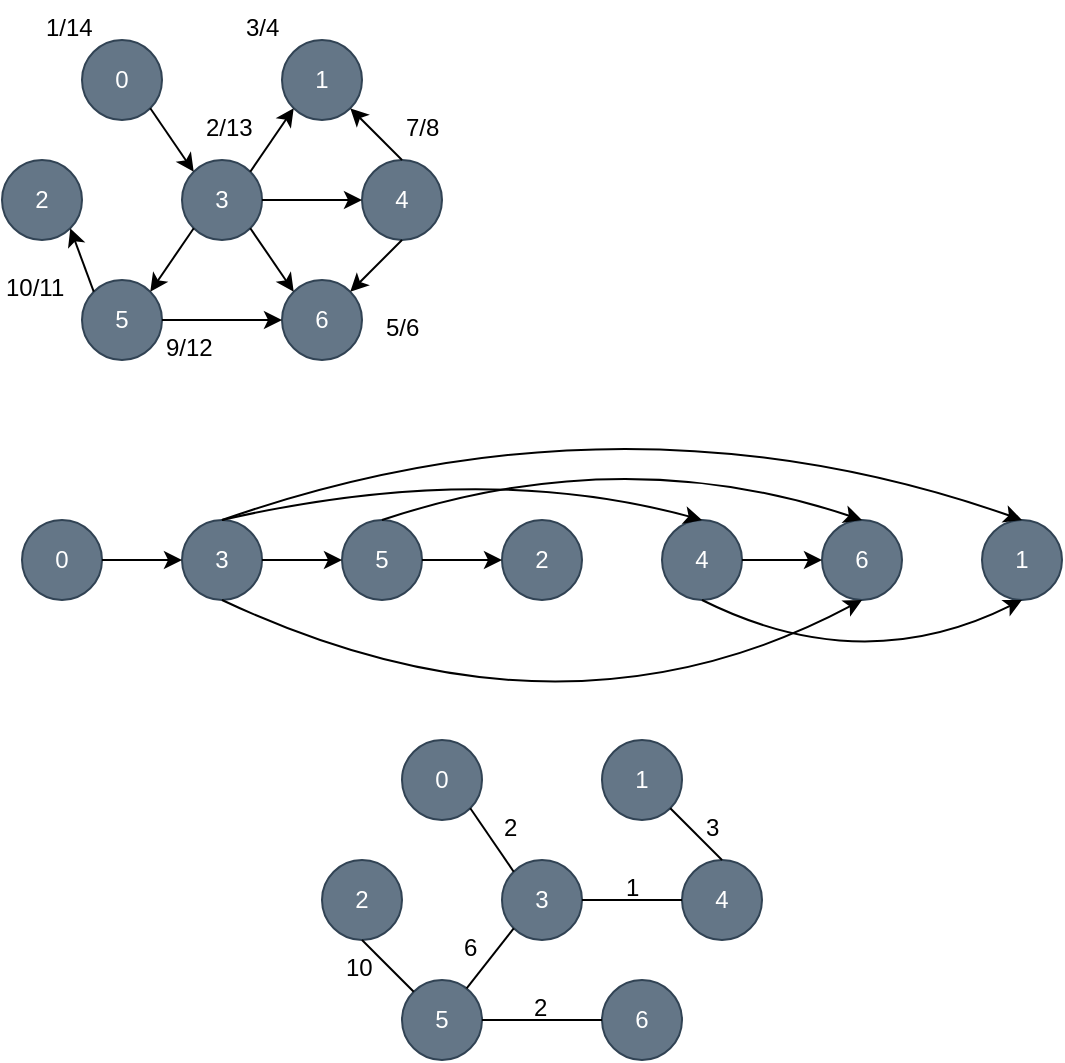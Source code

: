 <mxfile version="24.2.7" type="device">
  <diagram name="Страница — 1" id="Gz8Y4uP6j8lVro7vN51i">
    <mxGraphModel dx="600" dy="1253" grid="1" gridSize="10" guides="1" tooltips="1" connect="1" arrows="1" fold="1" page="1" pageScale="1" pageWidth="827" pageHeight="1169" math="0" shadow="0">
      <root>
        <mxCell id="0" />
        <mxCell id="1" parent="0" />
        <mxCell id="0i7wq5PaYFQ5ocxbWWNQ-1" value="0" style="ellipse;whiteSpace=wrap;html=1;fillColor=#647687;strokeColor=#314354;fontColor=#ffffff;" parent="1" vertex="1">
          <mxGeometry x="190" y="240" width="40" height="40" as="geometry" />
        </mxCell>
        <mxCell id="0i7wq5PaYFQ5ocxbWWNQ-2" value="1" style="ellipse;whiteSpace=wrap;html=1;fillColor=#647687;strokeColor=#314354;fontColor=#ffffff;" parent="1" vertex="1">
          <mxGeometry x="290" y="240" width="40" height="40" as="geometry" />
        </mxCell>
        <mxCell id="0i7wq5PaYFQ5ocxbWWNQ-3" value="6" style="ellipse;whiteSpace=wrap;html=1;fillColor=#647687;strokeColor=#314354;fontColor=#ffffff;" parent="1" vertex="1">
          <mxGeometry x="290" y="360" width="40" height="40" as="geometry" />
        </mxCell>
        <mxCell id="0i7wq5PaYFQ5ocxbWWNQ-4" value="5" style="ellipse;whiteSpace=wrap;html=1;fillColor=#647687;strokeColor=#314354;fontColor=#ffffff;" parent="1" vertex="1">
          <mxGeometry x="190" y="360" width="40" height="40" as="geometry" />
        </mxCell>
        <mxCell id="0i7wq5PaYFQ5ocxbWWNQ-5" value="2" style="ellipse;whiteSpace=wrap;html=1;fillColor=#647687;strokeColor=#314354;fontColor=#ffffff;" parent="1" vertex="1">
          <mxGeometry x="150" y="300" width="40" height="40" as="geometry" />
        </mxCell>
        <mxCell id="0i7wq5PaYFQ5ocxbWWNQ-6" value="3" style="ellipse;whiteSpace=wrap;html=1;fillColor=#647687;strokeColor=#314354;fontColor=#ffffff;" parent="1" vertex="1">
          <mxGeometry x="240" y="300" width="40" height="40" as="geometry" />
        </mxCell>
        <mxCell id="0i7wq5PaYFQ5ocxbWWNQ-7" value="4" style="ellipse;whiteSpace=wrap;html=1;fillColor=#647687;strokeColor=#314354;fontColor=#ffffff;" parent="1" vertex="1">
          <mxGeometry x="330" y="300" width="40" height="40" as="geometry" />
        </mxCell>
        <mxCell id="0i7wq5PaYFQ5ocxbWWNQ-9" value="" style="endArrow=classic;html=1;rounded=0;exitX=1;exitY=1;exitDx=0;exitDy=0;entryX=0;entryY=0;entryDx=0;entryDy=0;" parent="1" source="0i7wq5PaYFQ5ocxbWWNQ-1" target="0i7wq5PaYFQ5ocxbWWNQ-6" edge="1">
          <mxGeometry width="50" height="50" relative="1" as="geometry">
            <mxPoint x="380" y="350" as="sourcePoint" />
            <mxPoint x="430" y="300" as="targetPoint" />
          </mxGeometry>
        </mxCell>
        <mxCell id="0i7wq5PaYFQ5ocxbWWNQ-10" value="" style="endArrow=classic;html=1;rounded=0;exitX=1;exitY=0;exitDx=0;exitDy=0;entryX=0;entryY=1;entryDx=0;entryDy=0;" parent="1" source="0i7wq5PaYFQ5ocxbWWNQ-6" target="0i7wq5PaYFQ5ocxbWWNQ-2" edge="1">
          <mxGeometry width="50" height="50" relative="1" as="geometry">
            <mxPoint x="380" y="350" as="sourcePoint" />
            <mxPoint x="430" y="300" as="targetPoint" />
          </mxGeometry>
        </mxCell>
        <mxCell id="0i7wq5PaYFQ5ocxbWWNQ-11" value="" style="endArrow=classic;html=1;rounded=0;exitX=0.5;exitY=0;exitDx=0;exitDy=0;entryX=1;entryY=1;entryDx=0;entryDy=0;" parent="1" source="0i7wq5PaYFQ5ocxbWWNQ-7" target="0i7wq5PaYFQ5ocxbWWNQ-2" edge="1">
          <mxGeometry width="50" height="50" relative="1" as="geometry">
            <mxPoint x="380" y="350" as="sourcePoint" />
            <mxPoint x="430" y="300" as="targetPoint" />
          </mxGeometry>
        </mxCell>
        <mxCell id="0i7wq5PaYFQ5ocxbWWNQ-12" value="" style="endArrow=classic;html=1;rounded=0;exitX=1;exitY=0.5;exitDx=0;exitDy=0;entryX=0;entryY=0.5;entryDx=0;entryDy=0;" parent="1" source="0i7wq5PaYFQ5ocxbWWNQ-6" target="0i7wq5PaYFQ5ocxbWWNQ-7" edge="1">
          <mxGeometry width="50" height="50" relative="1" as="geometry">
            <mxPoint x="380" y="350" as="sourcePoint" />
            <mxPoint x="430" y="300" as="targetPoint" />
          </mxGeometry>
        </mxCell>
        <mxCell id="0i7wq5PaYFQ5ocxbWWNQ-13" value="" style="endArrow=classic;html=1;rounded=0;exitX=0.5;exitY=1;exitDx=0;exitDy=0;entryX=1;entryY=0;entryDx=0;entryDy=0;" parent="1" source="0i7wq5PaYFQ5ocxbWWNQ-7" target="0i7wq5PaYFQ5ocxbWWNQ-3" edge="1">
          <mxGeometry width="50" height="50" relative="1" as="geometry">
            <mxPoint x="380" y="350" as="sourcePoint" />
            <mxPoint x="430" y="300" as="targetPoint" />
          </mxGeometry>
        </mxCell>
        <mxCell id="0i7wq5PaYFQ5ocxbWWNQ-14" value="" style="endArrow=classic;html=1;rounded=0;exitX=1;exitY=1;exitDx=0;exitDy=0;entryX=0;entryY=0;entryDx=0;entryDy=0;" parent="1" source="0i7wq5PaYFQ5ocxbWWNQ-6" target="0i7wq5PaYFQ5ocxbWWNQ-3" edge="1">
          <mxGeometry width="50" height="50" relative="1" as="geometry">
            <mxPoint x="380" y="350" as="sourcePoint" />
            <mxPoint x="430" y="300" as="targetPoint" />
          </mxGeometry>
        </mxCell>
        <mxCell id="0i7wq5PaYFQ5ocxbWWNQ-15" value="" style="endArrow=classic;html=1;rounded=0;exitX=0;exitY=1;exitDx=0;exitDy=0;entryX=1;entryY=0;entryDx=0;entryDy=0;" parent="1" source="0i7wq5PaYFQ5ocxbWWNQ-6" target="0i7wq5PaYFQ5ocxbWWNQ-4" edge="1">
          <mxGeometry width="50" height="50" relative="1" as="geometry">
            <mxPoint x="380" y="350" as="sourcePoint" />
            <mxPoint x="430" y="300" as="targetPoint" />
          </mxGeometry>
        </mxCell>
        <mxCell id="0i7wq5PaYFQ5ocxbWWNQ-16" value="" style="endArrow=classic;html=1;rounded=0;exitX=1;exitY=0.5;exitDx=0;exitDy=0;entryX=0;entryY=0.5;entryDx=0;entryDy=0;" parent="1" source="0i7wq5PaYFQ5ocxbWWNQ-4" target="0i7wq5PaYFQ5ocxbWWNQ-3" edge="1">
          <mxGeometry width="50" height="50" relative="1" as="geometry">
            <mxPoint x="380" y="350" as="sourcePoint" />
            <mxPoint x="430" y="300" as="targetPoint" />
          </mxGeometry>
        </mxCell>
        <mxCell id="0i7wq5PaYFQ5ocxbWWNQ-17" value="" style="endArrow=classic;html=1;rounded=0;exitX=0;exitY=0;exitDx=0;exitDy=0;entryX=1;entryY=1;entryDx=0;entryDy=0;" parent="1" source="0i7wq5PaYFQ5ocxbWWNQ-4" target="0i7wq5PaYFQ5ocxbWWNQ-5" edge="1">
          <mxGeometry width="50" height="50" relative="1" as="geometry">
            <mxPoint x="380" y="350" as="sourcePoint" />
            <mxPoint x="430" y="300" as="targetPoint" />
          </mxGeometry>
        </mxCell>
        <mxCell id="SAXcW1KYLPt2JDvEqiPW-1" value="&lt;div style=&quot;text-align: center;&quot;&gt;&lt;span style=&quot;background-color: initial;&quot;&gt;1/14&lt;/span&gt;&lt;/div&gt;" style="text;whiteSpace=wrap;html=1;" vertex="1" parent="1">
          <mxGeometry x="170" y="220" width="20" height="20" as="geometry" />
        </mxCell>
        <mxCell id="SAXcW1KYLPt2JDvEqiPW-3" value="&lt;div style=&quot;text-align: center;&quot;&gt;&lt;span style=&quot;background-color: initial;&quot;&gt;2/13&lt;/span&gt;&lt;/div&gt;" style="text;whiteSpace=wrap;html=1;" vertex="1" parent="1">
          <mxGeometry x="250" y="270" width="20" height="20" as="geometry" />
        </mxCell>
        <mxCell id="SAXcW1KYLPt2JDvEqiPW-22" value="&lt;div style=&quot;text-align: center;&quot;&gt;&lt;span style=&quot;background-color: initial;&quot;&gt;3/4&lt;/span&gt;&lt;/div&gt;" style="text;whiteSpace=wrap;html=1;" vertex="1" parent="1">
          <mxGeometry x="270" y="220" width="20" height="20" as="geometry" />
        </mxCell>
        <mxCell id="SAXcW1KYLPt2JDvEqiPW-45" value="&lt;div style=&quot;text-align: center;&quot;&gt;&lt;span style=&quot;background-color: initial;&quot;&gt;5/6&lt;/span&gt;&lt;/div&gt;" style="text;whiteSpace=wrap;html=1;" vertex="1" parent="1">
          <mxGeometry x="340" y="370" width="20" height="20" as="geometry" />
        </mxCell>
        <mxCell id="SAXcW1KYLPt2JDvEqiPW-46" value="&lt;div style=&quot;text-align: center;&quot;&gt;&lt;span style=&quot;background-color: initial;&quot;&gt;7/8&lt;/span&gt;&lt;/div&gt;" style="text;whiteSpace=wrap;html=1;" vertex="1" parent="1">
          <mxGeometry x="350" y="270" width="20" height="20" as="geometry" />
        </mxCell>
        <mxCell id="SAXcW1KYLPt2JDvEqiPW-47" value="&lt;div style=&quot;text-align: center;&quot;&gt;&lt;span style=&quot;background-color: initial;&quot;&gt;9/12&lt;/span&gt;&lt;/div&gt;" style="text;whiteSpace=wrap;html=1;" vertex="1" parent="1">
          <mxGeometry x="230" y="380" width="20" height="20" as="geometry" />
        </mxCell>
        <mxCell id="SAXcW1KYLPt2JDvEqiPW-48" value="&lt;div style=&quot;text-align: center;&quot;&gt;&lt;span style=&quot;background-color: initial;&quot;&gt;10/11&lt;/span&gt;&lt;/div&gt;" style="text;whiteSpace=wrap;html=1;" vertex="1" parent="1">
          <mxGeometry x="150" y="350" width="20" height="20" as="geometry" />
        </mxCell>
        <mxCell id="SAXcW1KYLPt2JDvEqiPW-49" value="0" style="ellipse;whiteSpace=wrap;html=1;fillColor=#647687;strokeColor=#314354;fontColor=#ffffff;" vertex="1" parent="1">
          <mxGeometry x="160" y="480" width="40" height="40" as="geometry" />
        </mxCell>
        <mxCell id="SAXcW1KYLPt2JDvEqiPW-50" value="3" style="ellipse;whiteSpace=wrap;html=1;fillColor=#647687;strokeColor=#314354;fontColor=#ffffff;" vertex="1" parent="1">
          <mxGeometry x="240" y="480" width="40" height="40" as="geometry" />
        </mxCell>
        <mxCell id="SAXcW1KYLPt2JDvEqiPW-51" value="5" style="ellipse;whiteSpace=wrap;html=1;fillColor=#647687;strokeColor=#314354;fontColor=#ffffff;" vertex="1" parent="1">
          <mxGeometry x="320" y="480" width="40" height="40" as="geometry" />
        </mxCell>
        <mxCell id="SAXcW1KYLPt2JDvEqiPW-52" value="2" style="ellipse;whiteSpace=wrap;html=1;fillColor=#647687;strokeColor=#314354;fontColor=#ffffff;" vertex="1" parent="1">
          <mxGeometry x="400" y="480" width="40" height="40" as="geometry" />
        </mxCell>
        <mxCell id="SAXcW1KYLPt2JDvEqiPW-53" value="4" style="ellipse;whiteSpace=wrap;html=1;fillColor=#647687;strokeColor=#314354;fontColor=#ffffff;" vertex="1" parent="1">
          <mxGeometry x="480" y="480" width="40" height="40" as="geometry" />
        </mxCell>
        <mxCell id="SAXcW1KYLPt2JDvEqiPW-54" value="6" style="ellipse;whiteSpace=wrap;html=1;fillColor=#647687;strokeColor=#314354;fontColor=#ffffff;" vertex="1" parent="1">
          <mxGeometry x="560" y="480" width="40" height="40" as="geometry" />
        </mxCell>
        <mxCell id="SAXcW1KYLPt2JDvEqiPW-55" value="1" style="ellipse;whiteSpace=wrap;html=1;fillColor=#647687;strokeColor=#314354;fontColor=#ffffff;" vertex="1" parent="1">
          <mxGeometry x="640" y="480" width="40" height="40" as="geometry" />
        </mxCell>
        <mxCell id="SAXcW1KYLPt2JDvEqiPW-56" value="" style="endArrow=classic;html=1;rounded=0;exitX=1;exitY=0.5;exitDx=0;exitDy=0;entryX=0;entryY=0.5;entryDx=0;entryDy=0;" edge="1" parent="1" source="SAXcW1KYLPt2JDvEqiPW-49" target="SAXcW1KYLPt2JDvEqiPW-50">
          <mxGeometry width="50" height="50" relative="1" as="geometry">
            <mxPoint x="390" y="410" as="sourcePoint" />
            <mxPoint x="440" y="360" as="targetPoint" />
          </mxGeometry>
        </mxCell>
        <mxCell id="SAXcW1KYLPt2JDvEqiPW-57" value="" style="endArrow=classic;html=1;rounded=0;exitX=1;exitY=0.5;exitDx=0;exitDy=0;entryX=0;entryY=0.5;entryDx=0;entryDy=0;" edge="1" parent="1" source="SAXcW1KYLPt2JDvEqiPW-50" target="SAXcW1KYLPt2JDvEqiPW-51">
          <mxGeometry width="50" height="50" relative="1" as="geometry">
            <mxPoint x="320" y="460" as="sourcePoint" />
            <mxPoint x="370" y="410" as="targetPoint" />
          </mxGeometry>
        </mxCell>
        <mxCell id="SAXcW1KYLPt2JDvEqiPW-58" value="" style="endArrow=classic;html=1;rounded=0;exitX=1;exitY=0.5;exitDx=0;exitDy=0;entryX=0;entryY=0.5;entryDx=0;entryDy=0;" edge="1" parent="1" source="SAXcW1KYLPt2JDvEqiPW-51" target="SAXcW1KYLPt2JDvEqiPW-52">
          <mxGeometry width="50" height="50" relative="1" as="geometry">
            <mxPoint x="320" y="460" as="sourcePoint" />
            <mxPoint x="370" y="410" as="targetPoint" />
          </mxGeometry>
        </mxCell>
        <mxCell id="SAXcW1KYLPt2JDvEqiPW-60" value="" style="endArrow=classic;html=1;rounded=0;exitX=1;exitY=0.5;exitDx=0;exitDy=0;entryX=0;entryY=0.5;entryDx=0;entryDy=0;" edge="1" parent="1" source="SAXcW1KYLPt2JDvEqiPW-53" target="SAXcW1KYLPt2JDvEqiPW-54">
          <mxGeometry width="50" height="50" relative="1" as="geometry">
            <mxPoint x="440" y="460" as="sourcePoint" />
            <mxPoint x="490" y="410" as="targetPoint" />
          </mxGeometry>
        </mxCell>
        <mxCell id="SAXcW1KYLPt2JDvEqiPW-62" value="" style="endArrow=classic;html=1;rounded=0;exitX=0.5;exitY=0;exitDx=0;exitDy=0;curved=1;entryX=0.5;entryY=0;entryDx=0;entryDy=0;" edge="1" parent="1" source="SAXcW1KYLPt2JDvEqiPW-50" target="SAXcW1KYLPt2JDvEqiPW-55">
          <mxGeometry width="50" height="50" relative="1" as="geometry">
            <mxPoint x="430" y="380" as="sourcePoint" />
            <mxPoint x="480" y="330" as="targetPoint" />
            <Array as="points">
              <mxPoint x="460" y="410" />
            </Array>
          </mxGeometry>
        </mxCell>
        <mxCell id="SAXcW1KYLPt2JDvEqiPW-63" value="" style="endArrow=classic;html=1;rounded=0;exitX=0.5;exitY=1;exitDx=0;exitDy=0;curved=1;entryX=0.5;entryY=1;entryDx=0;entryDy=0;" edge="1" parent="1" source="SAXcW1KYLPt2JDvEqiPW-50" target="SAXcW1KYLPt2JDvEqiPW-54">
          <mxGeometry width="50" height="50" relative="1" as="geometry">
            <mxPoint x="440" y="400" as="sourcePoint" />
            <mxPoint x="490" y="350" as="targetPoint" />
            <Array as="points">
              <mxPoint x="430" y="600" />
            </Array>
          </mxGeometry>
        </mxCell>
        <mxCell id="SAXcW1KYLPt2JDvEqiPW-65" value="" style="endArrow=classic;html=1;rounded=0;exitX=0.5;exitY=0;exitDx=0;exitDy=0;entryX=0.5;entryY=0;entryDx=0;entryDy=0;curved=1;" edge="1" parent="1" source="SAXcW1KYLPt2JDvEqiPW-50" target="SAXcW1KYLPt2JDvEqiPW-53">
          <mxGeometry width="50" height="50" relative="1" as="geometry">
            <mxPoint x="350" y="420" as="sourcePoint" />
            <mxPoint x="400" y="370" as="targetPoint" />
            <Array as="points">
              <mxPoint x="390" y="450" />
            </Array>
          </mxGeometry>
        </mxCell>
        <mxCell id="SAXcW1KYLPt2JDvEqiPW-66" value="" style="endArrow=classic;html=1;rounded=0;exitX=0.5;exitY=1;exitDx=0;exitDy=0;entryX=0.5;entryY=1;entryDx=0;entryDy=0;curved=1;" edge="1" parent="1" source="SAXcW1KYLPt2JDvEqiPW-53" target="SAXcW1KYLPt2JDvEqiPW-55">
          <mxGeometry width="50" height="50" relative="1" as="geometry">
            <mxPoint x="460" y="420" as="sourcePoint" />
            <mxPoint x="510" y="370" as="targetPoint" />
            <Array as="points">
              <mxPoint x="580" y="560" />
            </Array>
          </mxGeometry>
        </mxCell>
        <mxCell id="SAXcW1KYLPt2JDvEqiPW-67" value="" style="endArrow=classic;html=1;rounded=0;exitX=0.5;exitY=0;exitDx=0;exitDy=0;entryX=0.5;entryY=0;entryDx=0;entryDy=0;curved=1;" edge="1" parent="1" source="SAXcW1KYLPt2JDvEqiPW-51" target="SAXcW1KYLPt2JDvEqiPW-54">
          <mxGeometry width="50" height="50" relative="1" as="geometry">
            <mxPoint x="400" y="410" as="sourcePoint" />
            <mxPoint x="450" y="360" as="targetPoint" />
            <Array as="points">
              <mxPoint x="460" y="440" />
            </Array>
          </mxGeometry>
        </mxCell>
        <mxCell id="SAXcW1KYLPt2JDvEqiPW-69" value="0" style="ellipse;whiteSpace=wrap;html=1;fillColor=#647687;fontColor=#ffffff;strokeColor=#314354;" vertex="1" parent="1">
          <mxGeometry x="350" y="590" width="40" height="40" as="geometry" />
        </mxCell>
        <mxCell id="SAXcW1KYLPt2JDvEqiPW-70" value="1" style="ellipse;whiteSpace=wrap;html=1;fillColor=#647687;fontColor=#ffffff;strokeColor=#314354;" vertex="1" parent="1">
          <mxGeometry x="450" y="590" width="40" height="40" as="geometry" />
        </mxCell>
        <mxCell id="SAXcW1KYLPt2JDvEqiPW-71" value="6" style="ellipse;whiteSpace=wrap;html=1;fillColor=#647687;fontColor=#ffffff;strokeColor=#314354;" vertex="1" parent="1">
          <mxGeometry x="450" y="710" width="40" height="40" as="geometry" />
        </mxCell>
        <mxCell id="SAXcW1KYLPt2JDvEqiPW-72" value="5" style="ellipse;whiteSpace=wrap;html=1;fillColor=#647687;fontColor=#ffffff;strokeColor=#314354;" vertex="1" parent="1">
          <mxGeometry x="350" y="710" width="40" height="40" as="geometry" />
        </mxCell>
        <mxCell id="SAXcW1KYLPt2JDvEqiPW-73" value="2" style="ellipse;whiteSpace=wrap;html=1;fillColor=#647687;fontColor=#ffffff;strokeColor=#314354;" vertex="1" parent="1">
          <mxGeometry x="310" y="650" width="40" height="40" as="geometry" />
        </mxCell>
        <mxCell id="SAXcW1KYLPt2JDvEqiPW-74" value="3" style="ellipse;whiteSpace=wrap;html=1;fillColor=#647687;fontColor=#ffffff;strokeColor=#314354;" vertex="1" parent="1">
          <mxGeometry x="400" y="650" width="40" height="40" as="geometry" />
        </mxCell>
        <mxCell id="SAXcW1KYLPt2JDvEqiPW-75" value="4" style="ellipse;whiteSpace=wrap;html=1;fillColor=#647687;fontColor=#ffffff;strokeColor=#314354;" vertex="1" parent="1">
          <mxGeometry x="490" y="650" width="40" height="40" as="geometry" />
        </mxCell>
        <mxCell id="SAXcW1KYLPt2JDvEqiPW-85" value="&lt;div style=&quot;text-align: center;&quot;&gt;&lt;br&gt;&lt;/div&gt;" style="text;whiteSpace=wrap;html=1;" vertex="1" parent="1">
          <mxGeometry x="410" y="620" width="20" height="20" as="geometry" />
        </mxCell>
        <mxCell id="SAXcW1KYLPt2JDvEqiPW-97" value="" style="endArrow=none;html=1;rounded=0;entryX=0;entryY=0.5;entryDx=0;entryDy=0;exitX=1;exitY=0.5;exitDx=0;exitDy=0;" edge="1" parent="1" source="SAXcW1KYLPt2JDvEqiPW-74" target="SAXcW1KYLPt2JDvEqiPW-75">
          <mxGeometry width="50" height="50" relative="1" as="geometry">
            <mxPoint x="390" y="550" as="sourcePoint" />
            <mxPoint x="440" y="500" as="targetPoint" />
          </mxGeometry>
        </mxCell>
        <mxCell id="SAXcW1KYLPt2JDvEqiPW-105" value="&lt;div&gt;1&lt;/div&gt;" style="text;whiteSpace=wrap;html=1;" vertex="1" parent="1">
          <mxGeometry x="460" y="650" width="30" height="20" as="geometry" />
        </mxCell>
        <mxCell id="SAXcW1KYLPt2JDvEqiPW-115" value="" style="endArrow=none;html=1;rounded=0;exitX=1;exitY=0.5;exitDx=0;exitDy=0;entryX=0;entryY=0.5;entryDx=0;entryDy=0;" edge="1" parent="1" source="SAXcW1KYLPt2JDvEqiPW-72" target="SAXcW1KYLPt2JDvEqiPW-71">
          <mxGeometry width="50" height="50" relative="1" as="geometry">
            <mxPoint x="410" y="760" as="sourcePoint" />
            <mxPoint x="460" y="710" as="targetPoint" />
          </mxGeometry>
        </mxCell>
        <mxCell id="SAXcW1KYLPt2JDvEqiPW-116" value="2" style="text;whiteSpace=wrap;html=1;" vertex="1" parent="1">
          <mxGeometry x="414" y="710" width="30" height="20" as="geometry" />
        </mxCell>
        <mxCell id="SAXcW1KYLPt2JDvEqiPW-118" value="" style="endArrow=none;html=1;rounded=0;entryX=1;entryY=1;entryDx=0;entryDy=0;exitX=0;exitY=0;exitDx=0;exitDy=0;" edge="1" parent="1" source="SAXcW1KYLPt2JDvEqiPW-74" target="SAXcW1KYLPt2JDvEqiPW-69">
          <mxGeometry width="50" height="50" relative="1" as="geometry">
            <mxPoint x="400" y="730" as="sourcePoint" />
            <mxPoint x="450" y="680" as="targetPoint" />
          </mxGeometry>
        </mxCell>
        <mxCell id="SAXcW1KYLPt2JDvEqiPW-119" value="2" style="text;whiteSpace=wrap;html=1;" vertex="1" parent="1">
          <mxGeometry x="399" y="620" width="30" height="20" as="geometry" />
        </mxCell>
        <mxCell id="SAXcW1KYLPt2JDvEqiPW-120" value="" style="endArrow=none;html=1;rounded=0;entryX=1;entryY=1;entryDx=0;entryDy=0;exitX=0.5;exitY=0;exitDx=0;exitDy=0;" edge="1" parent="1" source="SAXcW1KYLPt2JDvEqiPW-75" target="SAXcW1KYLPt2JDvEqiPW-70">
          <mxGeometry width="50" height="50" relative="1" as="geometry">
            <mxPoint x="410" y="670" as="sourcePoint" />
            <mxPoint x="460" y="620" as="targetPoint" />
          </mxGeometry>
        </mxCell>
        <mxCell id="SAXcW1KYLPt2JDvEqiPW-121" value="3" style="text;whiteSpace=wrap;html=1;" vertex="1" parent="1">
          <mxGeometry x="500" y="620" width="30" height="20" as="geometry" />
        </mxCell>
        <mxCell id="SAXcW1KYLPt2JDvEqiPW-122" value="" style="endArrow=none;html=1;rounded=0;entryX=0;entryY=1;entryDx=0;entryDy=0;" edge="1" parent="1" source="SAXcW1KYLPt2JDvEqiPW-72" target="SAXcW1KYLPt2JDvEqiPW-74">
          <mxGeometry width="50" height="50" relative="1" as="geometry">
            <mxPoint x="320" y="540" as="sourcePoint" />
            <mxPoint x="370" y="490" as="targetPoint" />
          </mxGeometry>
        </mxCell>
        <mxCell id="SAXcW1KYLPt2JDvEqiPW-123" value="6" style="text;whiteSpace=wrap;html=1;" vertex="1" parent="1">
          <mxGeometry x="379" y="680" width="11" height="20" as="geometry" />
        </mxCell>
        <mxCell id="SAXcW1KYLPt2JDvEqiPW-126" value="" style="endArrow=none;html=1;rounded=0;entryX=0.5;entryY=1;entryDx=0;entryDy=0;exitX=0;exitY=0;exitDx=0;exitDy=0;" edge="1" parent="1" source="SAXcW1KYLPt2JDvEqiPW-72" target="SAXcW1KYLPt2JDvEqiPW-73">
          <mxGeometry width="50" height="50" relative="1" as="geometry">
            <mxPoint x="390" y="650" as="sourcePoint" />
            <mxPoint x="440" y="600" as="targetPoint" />
          </mxGeometry>
        </mxCell>
        <mxCell id="SAXcW1KYLPt2JDvEqiPW-127" value="10" style="text;whiteSpace=wrap;html=1;" vertex="1" parent="1">
          <mxGeometry x="320" y="690" width="20" height="10" as="geometry" />
        </mxCell>
      </root>
    </mxGraphModel>
  </diagram>
</mxfile>
